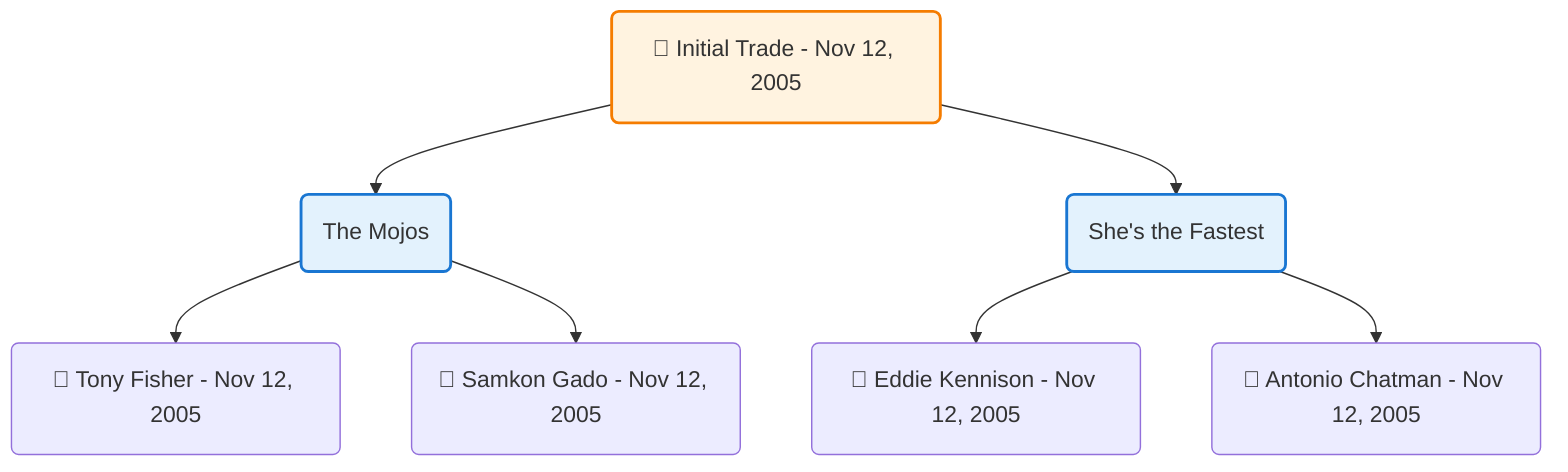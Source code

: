 flowchart TD

    TRADE_MAIN("🔄 Initial Trade - Nov 12, 2005")
    TEAM_1("The Mojos")
    TEAM_2("She's the Fastest")
    NODE_215a0d81-914f-4dcf-8ec7-391dc6a27b01("🔄 Tony Fisher - Nov 12, 2005")
    NODE_51e152ac-ebca-43d9-9381-89119d98ddd5("🔄 Eddie Kennison - Nov 12, 2005")
    NODE_bd95d08b-a51e-441f-9128-a781d8e2c562("🔄 Antonio Chatman - Nov 12, 2005")
    NODE_87c02b31-5e46-49ab-a6ee-be9596787625("🔄 Samkon Gado - Nov 12, 2005")

    TRADE_MAIN --> TEAM_1
    TRADE_MAIN --> TEAM_2
    TEAM_1 --> NODE_215a0d81-914f-4dcf-8ec7-391dc6a27b01
    TEAM_2 --> NODE_51e152ac-ebca-43d9-9381-89119d98ddd5
    TEAM_2 --> NODE_bd95d08b-a51e-441f-9128-a781d8e2c562
    TEAM_1 --> NODE_87c02b31-5e46-49ab-a6ee-be9596787625

    %% Node styling
    classDef teamNode fill:#e3f2fd,stroke:#1976d2,stroke-width:2px
    classDef tradeNode fill:#fff3e0,stroke:#f57c00,stroke-width:2px
    classDef playerNode fill:#f3e5f5,stroke:#7b1fa2,stroke-width:1px
    classDef nonRootPlayerNode fill:#f5f5f5,stroke:#757575,stroke-width:1px
    classDef endNode fill:#ffebee,stroke:#c62828,stroke-width:2px
    classDef waiverNode fill:#e8f5e8,stroke:#388e3c,stroke-width:2px
    classDef championshipNode fill:#fff9c4,stroke:#f57f17,stroke-width:3px

    class TEAM_1,TEAM_2 teamNode
    class TRADE_MAIN tradeNode